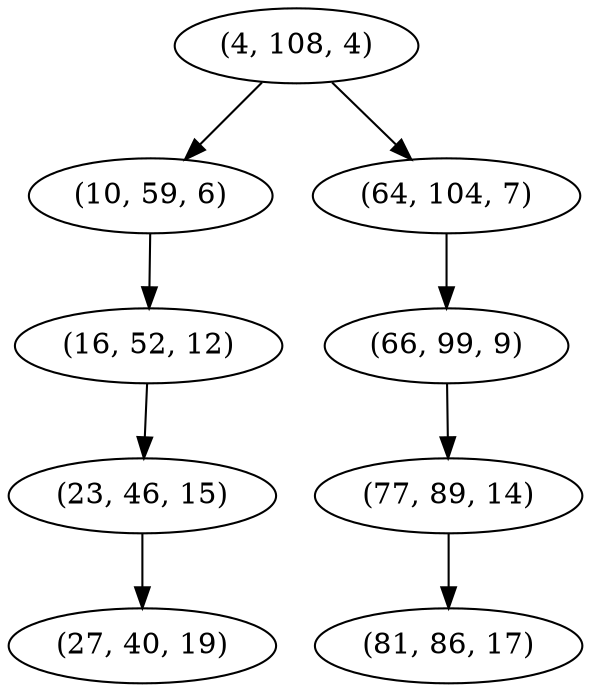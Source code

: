 digraph tree {
    "(4, 108, 4)";
    "(10, 59, 6)";
    "(16, 52, 12)";
    "(23, 46, 15)";
    "(27, 40, 19)";
    "(64, 104, 7)";
    "(66, 99, 9)";
    "(77, 89, 14)";
    "(81, 86, 17)";
    "(4, 108, 4)" -> "(10, 59, 6)";
    "(4, 108, 4)" -> "(64, 104, 7)";
    "(10, 59, 6)" -> "(16, 52, 12)";
    "(16, 52, 12)" -> "(23, 46, 15)";
    "(23, 46, 15)" -> "(27, 40, 19)";
    "(64, 104, 7)" -> "(66, 99, 9)";
    "(66, 99, 9)" -> "(77, 89, 14)";
    "(77, 89, 14)" -> "(81, 86, 17)";
}
